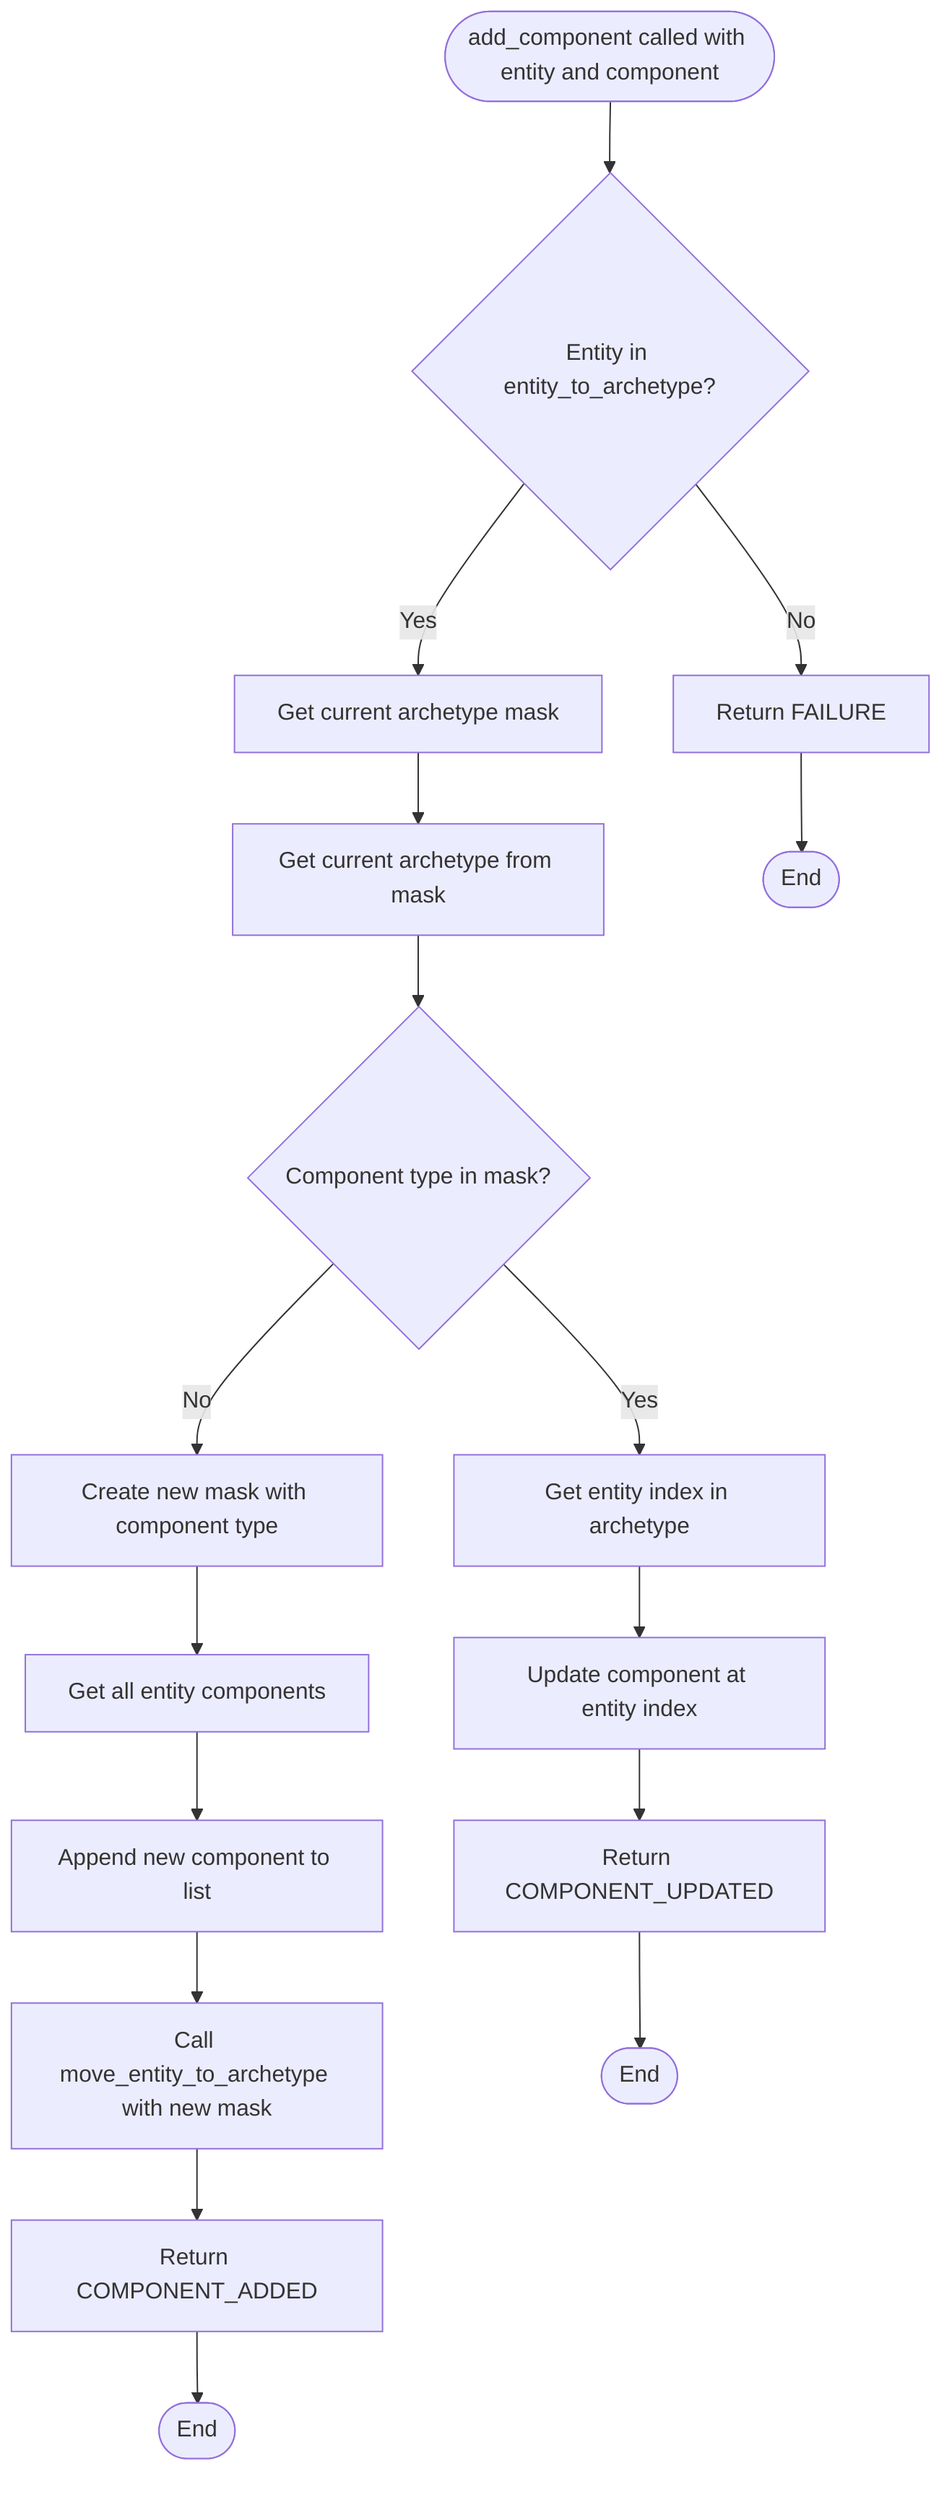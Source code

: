 flowchart TD
    Start([add_component called with entity and component]) --> CheckEntity{Entity in entity_to_archetype?}
    
    CheckEntity -->|No| ReturnFailure[Return FAILURE]
    CheckEntity -->|Yes| GetMask[Get current archetype mask]
    
    GetMask --> GetArchetype[Get current archetype from mask]
    GetArchetype --> CheckComponentType{Component type in mask?}
    
    CheckComponentType -->|No| CreateNewMask[Create new mask with component type]
    CheckComponentType -->|Yes| GetEntityIndex[Get entity index in archetype]
    
    CreateNewMask --> GetComponents[Get all entity components]
    GetComponents --> AppendComponent[Append new component to list]
    AppendComponent --> MoveEntity[Call move_entity_to_archetype with new mask]
    MoveEntity --> ReturnAdded[Return COMPONENT_ADDED]
    
    GetEntityIndex --> UpdateComponent[Update component at entity index]
    UpdateComponent --> ReturnUpdated[Return COMPONENT_UPDATED]
    
    ReturnFailure --> End1([End])
    ReturnAdded --> End2([End])
    ReturnUpdated --> End3([End])